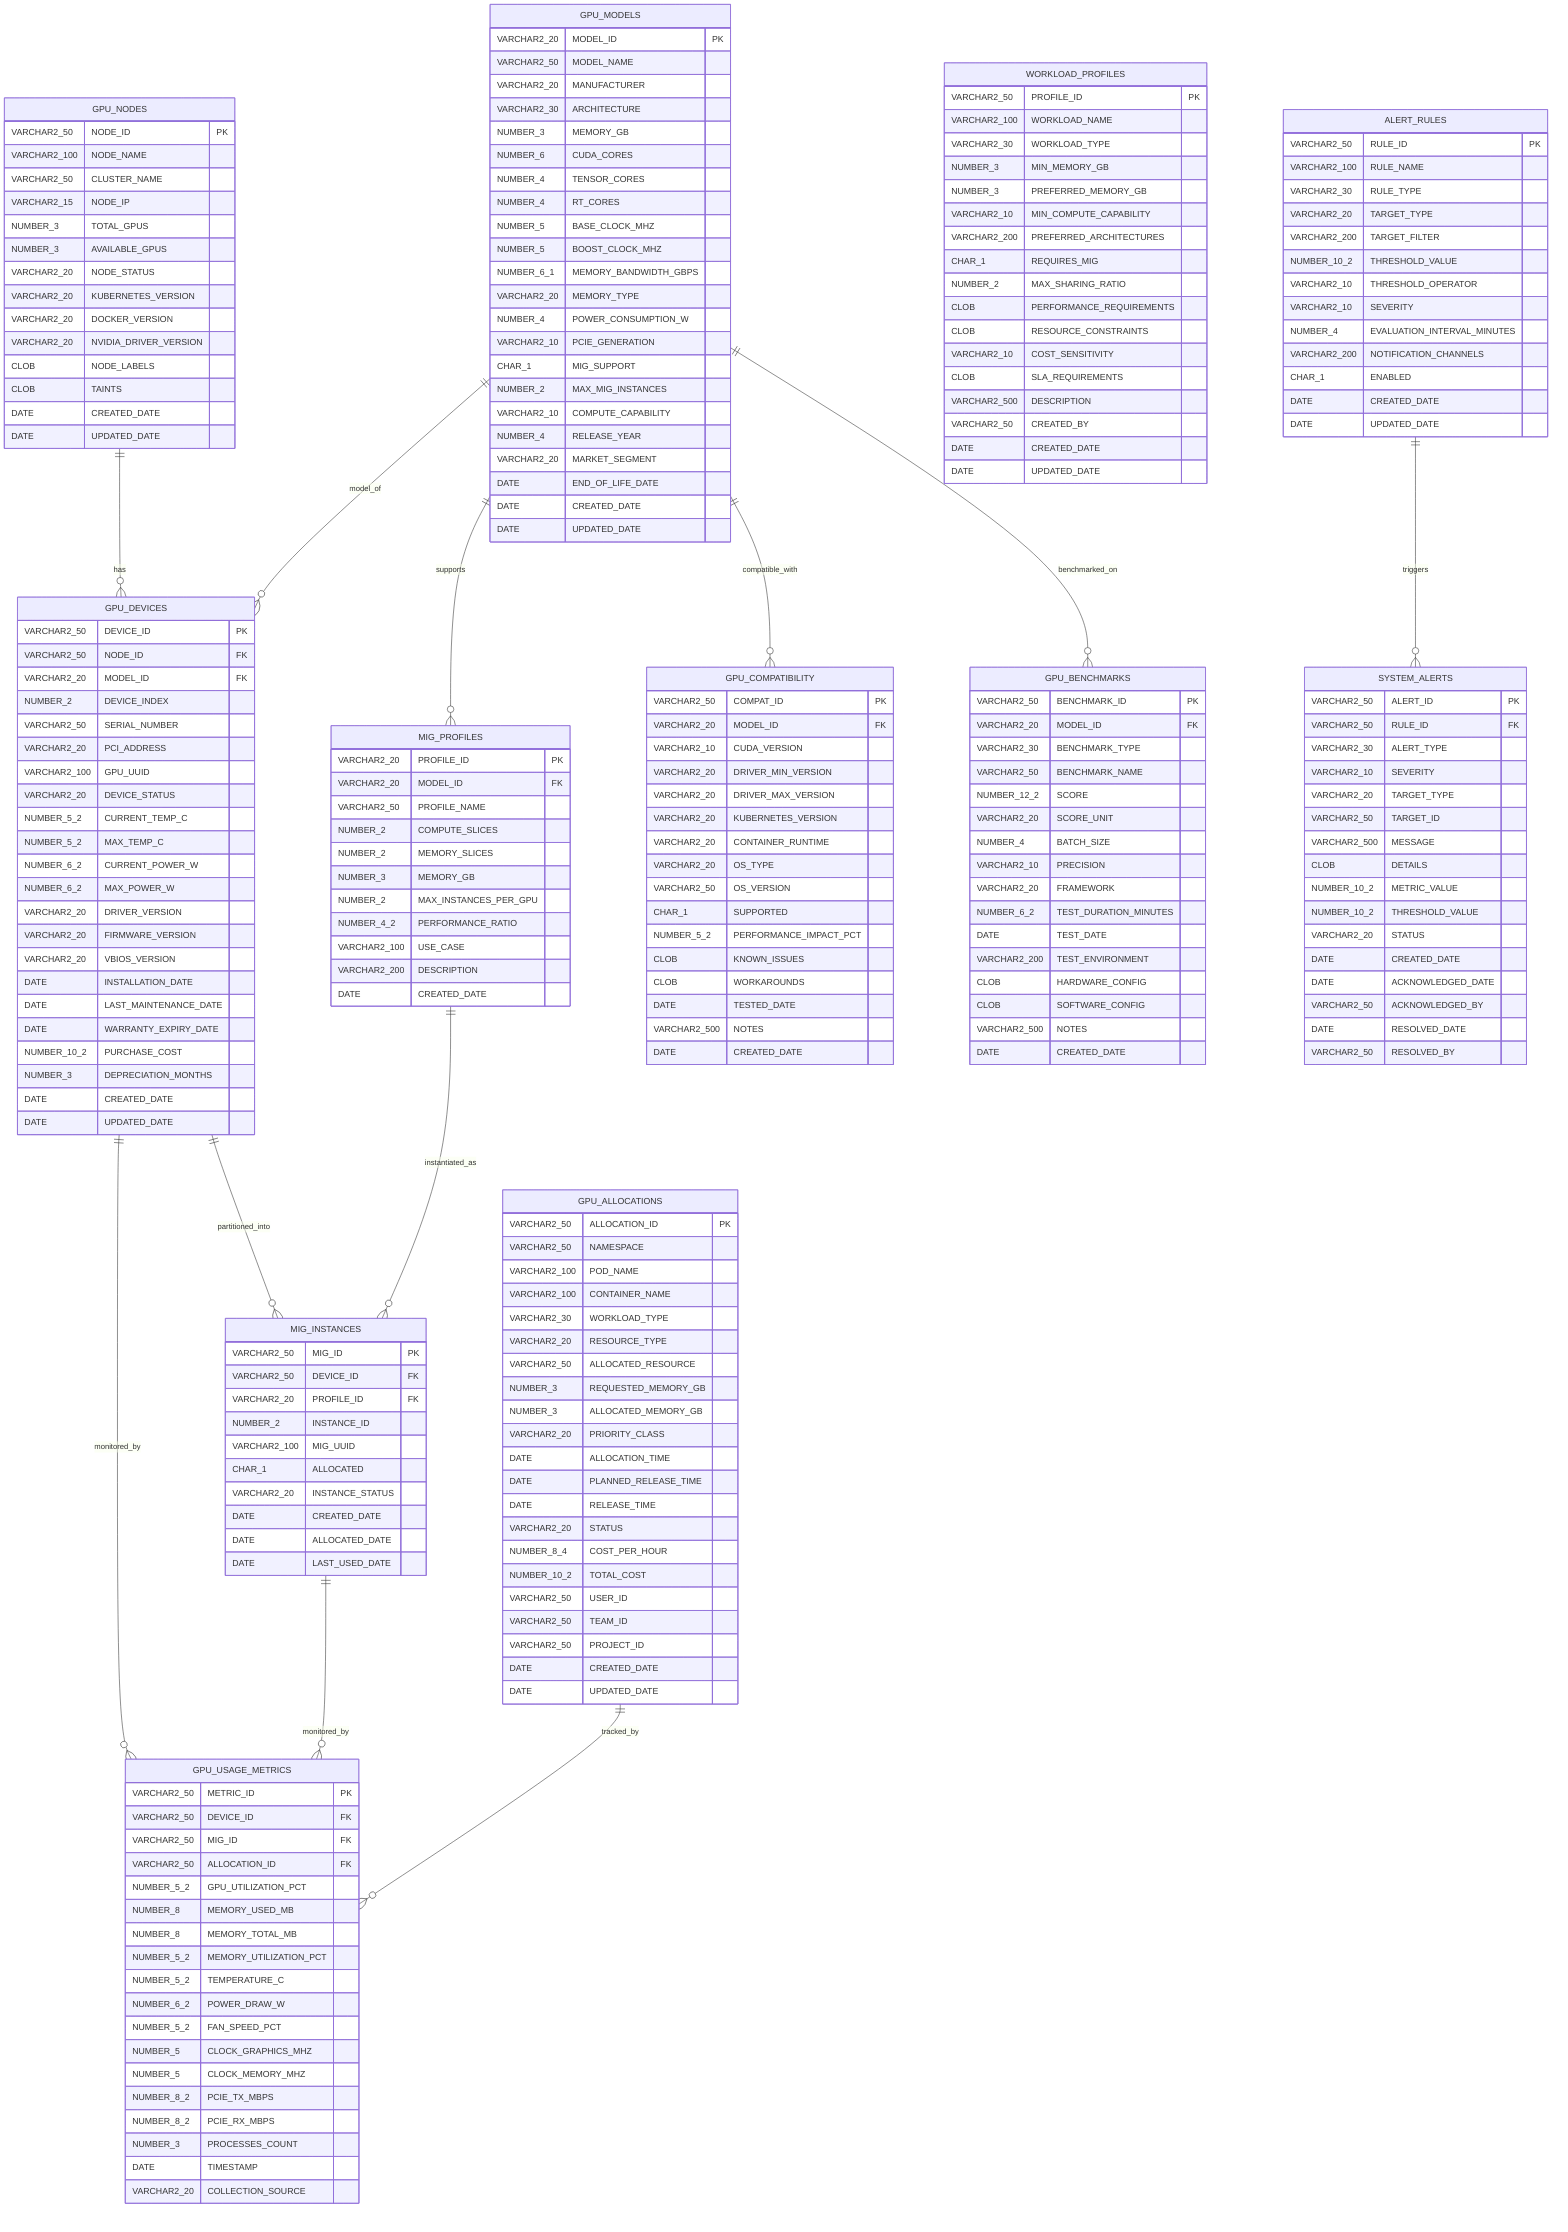 erDiagram
    GPU_MODELS {
        VARCHAR2_20 MODEL_ID PK
        VARCHAR2_50 MODEL_NAME
        VARCHAR2_20 MANUFACTURER
        VARCHAR2_30 ARCHITECTURE
        NUMBER_3 MEMORY_GB
        NUMBER_6 CUDA_CORES
        NUMBER_4 TENSOR_CORES
        NUMBER_4 RT_CORES
        NUMBER_5 BASE_CLOCK_MHZ
        NUMBER_5 BOOST_CLOCK_MHZ
        NUMBER_6_1 MEMORY_BANDWIDTH_GBPS
        VARCHAR2_20 MEMORY_TYPE
        NUMBER_4 POWER_CONSUMPTION_W
        VARCHAR2_10 PCIE_GENERATION
        CHAR_1 MIG_SUPPORT
        NUMBER_2 MAX_MIG_INSTANCES
        VARCHAR2_10 COMPUTE_CAPABILITY
        NUMBER_4 RELEASE_YEAR
        VARCHAR2_20 MARKET_SEGMENT
        DATE END_OF_LIFE_DATE
        DATE CREATED_DATE
        DATE UPDATED_DATE
    }

    GPU_NODES {
        VARCHAR2_50 NODE_ID PK
        VARCHAR2_100 NODE_NAME
        VARCHAR2_50 CLUSTER_NAME
        VARCHAR2_15 NODE_IP
        NUMBER_3 TOTAL_GPUS
        NUMBER_3 AVAILABLE_GPUS
        VARCHAR2_20 NODE_STATUS
        VARCHAR2_20 KUBERNETES_VERSION
        VARCHAR2_20 DOCKER_VERSION
        VARCHAR2_20 NVIDIA_DRIVER_VERSION
        CLOB NODE_LABELS
        CLOB TAINTS
        DATE CREATED_DATE
        DATE UPDATED_DATE
    }

    GPU_DEVICES {
        VARCHAR2_50 DEVICE_ID PK
        VARCHAR2_50 NODE_ID FK
        VARCHAR2_20 MODEL_ID FK
        NUMBER_2 DEVICE_INDEX
        VARCHAR2_50 SERIAL_NUMBER
        VARCHAR2_20 PCI_ADDRESS
        VARCHAR2_100 GPU_UUID
        VARCHAR2_20 DEVICE_STATUS
        NUMBER_5_2 CURRENT_TEMP_C
        NUMBER_5_2 MAX_TEMP_C
        NUMBER_6_2 CURRENT_POWER_W
        NUMBER_6_2 MAX_POWER_W
        VARCHAR2_20 DRIVER_VERSION
        VARCHAR2_20 FIRMWARE_VERSION
        VARCHAR2_20 VBIOS_VERSION
        DATE INSTALLATION_DATE
        DATE LAST_MAINTENANCE_DATE
        DATE WARRANTY_EXPIRY_DATE
        NUMBER_10_2 PURCHASE_COST
        NUMBER_3 DEPRECIATION_MONTHS
        DATE CREATED_DATE
        DATE UPDATED_DATE
    }

    MIG_PROFILES {
        VARCHAR2_20 PROFILE_ID PK
        VARCHAR2_20 MODEL_ID FK
        VARCHAR2_50 PROFILE_NAME
        NUMBER_2 COMPUTE_SLICES
        NUMBER_2 MEMORY_SLICES
        NUMBER_3 MEMORY_GB
        NUMBER_2 MAX_INSTANCES_PER_GPU
        NUMBER_4_2 PERFORMANCE_RATIO
        VARCHAR2_100 USE_CASE
        VARCHAR2_200 DESCRIPTION
        DATE CREATED_DATE
    }

    MIG_INSTANCES {
        VARCHAR2_50 MIG_ID PK
        VARCHAR2_50 DEVICE_ID FK
        VARCHAR2_20 PROFILE_ID FK
        NUMBER_2 INSTANCE_ID
        VARCHAR2_100 MIG_UUID
        CHAR_1 ALLOCATED
        VARCHAR2_20 INSTANCE_STATUS
        DATE CREATED_DATE
        DATE ALLOCATED_DATE
        DATE LAST_USED_DATE
    }

    GPU_ALLOCATIONS {
        VARCHAR2_50 ALLOCATION_ID PK
        VARCHAR2_50 NAMESPACE
        VARCHAR2_100 POD_NAME
        VARCHAR2_100 CONTAINER_NAME
        VARCHAR2_30 WORKLOAD_TYPE
        VARCHAR2_20 RESOURCE_TYPE
        VARCHAR2_50 ALLOCATED_RESOURCE
        NUMBER_3 REQUESTED_MEMORY_GB
        NUMBER_3 ALLOCATED_MEMORY_GB
        VARCHAR2_20 PRIORITY_CLASS
        DATE ALLOCATION_TIME
        DATE PLANNED_RELEASE_TIME
        DATE RELEASE_TIME
        VARCHAR2_20 STATUS
        NUMBER_8_4 COST_PER_HOUR
        NUMBER_10_2 TOTAL_COST
        VARCHAR2_50 USER_ID
        VARCHAR2_50 TEAM_ID
        VARCHAR2_50 PROJECT_ID
        DATE CREATED_DATE
        DATE UPDATED_DATE
    }

    GPU_USAGE_METRICS {
        VARCHAR2_50 METRIC_ID PK
        VARCHAR2_50 DEVICE_ID FK
        VARCHAR2_50 MIG_ID FK
        VARCHAR2_50 ALLOCATION_ID FK
        NUMBER_5_2 GPU_UTILIZATION_PCT
        NUMBER_8 MEMORY_USED_MB
        NUMBER_8 MEMORY_TOTAL_MB
        NUMBER_5_2 MEMORY_UTILIZATION_PCT
        NUMBER_5_2 TEMPERATURE_C
        NUMBER_6_2 POWER_DRAW_W
        NUMBER_5_2 FAN_SPEED_PCT
        NUMBER_5 CLOCK_GRAPHICS_MHZ
        NUMBER_5 CLOCK_MEMORY_MHZ
        NUMBER_8_2 PCIE_TX_MBPS
        NUMBER_8_2 PCIE_RX_MBPS
        NUMBER_3 PROCESSES_COUNT
        DATE TIMESTAMP
        VARCHAR2_20 COLLECTION_SOURCE
    }

    GPU_COMPATIBILITY {
        VARCHAR2_50 COMPAT_ID PK
        VARCHAR2_20 MODEL_ID FK
        VARCHAR2_10 CUDA_VERSION
        VARCHAR2_20 DRIVER_MIN_VERSION
        VARCHAR2_20 DRIVER_MAX_VERSION
        VARCHAR2_20 KUBERNETES_VERSION
        VARCHAR2_20 CONTAINER_RUNTIME
        VARCHAR2_20 OS_TYPE
        VARCHAR2_50 OS_VERSION
        CHAR_1 SUPPORTED
        NUMBER_5_2 PERFORMANCE_IMPACT_PCT
        CLOB KNOWN_ISSUES
        CLOB WORKAROUNDS
        DATE TESTED_DATE
        VARCHAR2_500 NOTES
        DATE CREATED_DATE
    }

    GPU_BENCHMARKS {
        VARCHAR2_50 BENCHMARK_ID PK
        VARCHAR2_20 MODEL_ID FK
        VARCHAR2_30 BENCHMARK_TYPE
        VARCHAR2_50 BENCHMARK_NAME
        NUMBER_12_2 SCORE
        VARCHAR2_20 SCORE_UNIT
        NUMBER_4 BATCH_SIZE
        VARCHAR2_10 PRECISION
        VARCHAR2_20 FRAMEWORK
        NUMBER_6_2 TEST_DURATION_MINUTES
        DATE TEST_DATE
        VARCHAR2_200 TEST_ENVIRONMENT
        CLOB HARDWARE_CONFIG
        CLOB SOFTWARE_CONFIG
        VARCHAR2_500 NOTES
        DATE CREATED_DATE
    }

    WORKLOAD_PROFILES {
        VARCHAR2_50 PROFILE_ID PK
        VARCHAR2_100 WORKLOAD_NAME
        VARCHAR2_30 WORKLOAD_TYPE
        NUMBER_3 MIN_MEMORY_GB
        NUMBER_3 PREFERRED_MEMORY_GB
        VARCHAR2_10 MIN_COMPUTE_CAPABILITY
        VARCHAR2_200 PREFERRED_ARCHITECTURES
        CHAR_1 REQUIRES_MIG
        NUMBER_2 MAX_SHARING_RATIO
        CLOB PERFORMANCE_REQUIREMENTS
        CLOB RESOURCE_CONSTRAINTS
        VARCHAR2_10 COST_SENSITIVITY
        CLOB SLA_REQUIREMENTS
        VARCHAR2_500 DESCRIPTION
        VARCHAR2_50 CREATED_BY
        DATE CREATED_DATE
        DATE UPDATED_DATE
    }

    ALERT_RULES {
        VARCHAR2_50 RULE_ID PK
        VARCHAR2_100 RULE_NAME
        VARCHAR2_30 RULE_TYPE
        VARCHAR2_20 TARGET_TYPE
        VARCHAR2_200 TARGET_FILTER
        NUMBER_10_2 THRESHOLD_VALUE
        VARCHAR2_10 THRESHOLD_OPERATOR
        VARCHAR2_10 SEVERITY
        NUMBER_4 EVALUATION_INTERVAL_MINUTES
        VARCHAR2_200 NOTIFICATION_CHANNELS
        CHAR_1 ENABLED
        DATE CREATED_DATE
        DATE UPDATED_DATE
    }

    SYSTEM_ALERTS {
        VARCHAR2_50 ALERT_ID PK
        VARCHAR2_50 RULE_ID FK
        VARCHAR2_30 ALERT_TYPE
        VARCHAR2_10 SEVERITY
        VARCHAR2_20 TARGET_TYPE
        VARCHAR2_50 TARGET_ID
        VARCHAR2_500 MESSAGE
        CLOB DETAILS
        NUMBER_10_2 METRIC_VALUE
        NUMBER_10_2 THRESHOLD_VALUE
        VARCHAR2_20 STATUS
        DATE CREATED_DATE
        DATE ACKNOWLEDGED_DATE
        VARCHAR2_50 ACKNOWLEDGED_BY
        DATE RESOLVED_DATE
        VARCHAR2_50 RESOLVED_BY
    }

    %% 관계 정의
    GPU_NODES ||--o{ GPU_DEVICES : "has"
    GPU_MODELS ||--o{ GPU_DEVICES : "model_of"
    GPU_MODELS ||--o{ MIG_PROFILES : "supports"
    GPU_MODELS ||--o{ GPU_COMPATIBILITY : "compatible_with"
    GPU_MODELS ||--o{ GPU_BENCHMARKS : "benchmarked_on"
    
    GPU_DEVICES ||--o{ MIG_INSTANCES : "partitioned_into"
    MIG_PROFILES ||--o{ MIG_INSTANCES : "instantiated_as"
    
    GPU_DEVICES ||--o{ GPU_USAGE_METRICS : "monitored_by"
    MIG_INSTANCES ||--o{ GPU_USAGE_METRICS : "monitored_by"
    GPU_ALLOCATIONS ||--o{ GPU_USAGE_METRICS : "tracked_by"
    
    ALERT_RULES ||--o{ SYSTEM_ALERTS : "triggers"